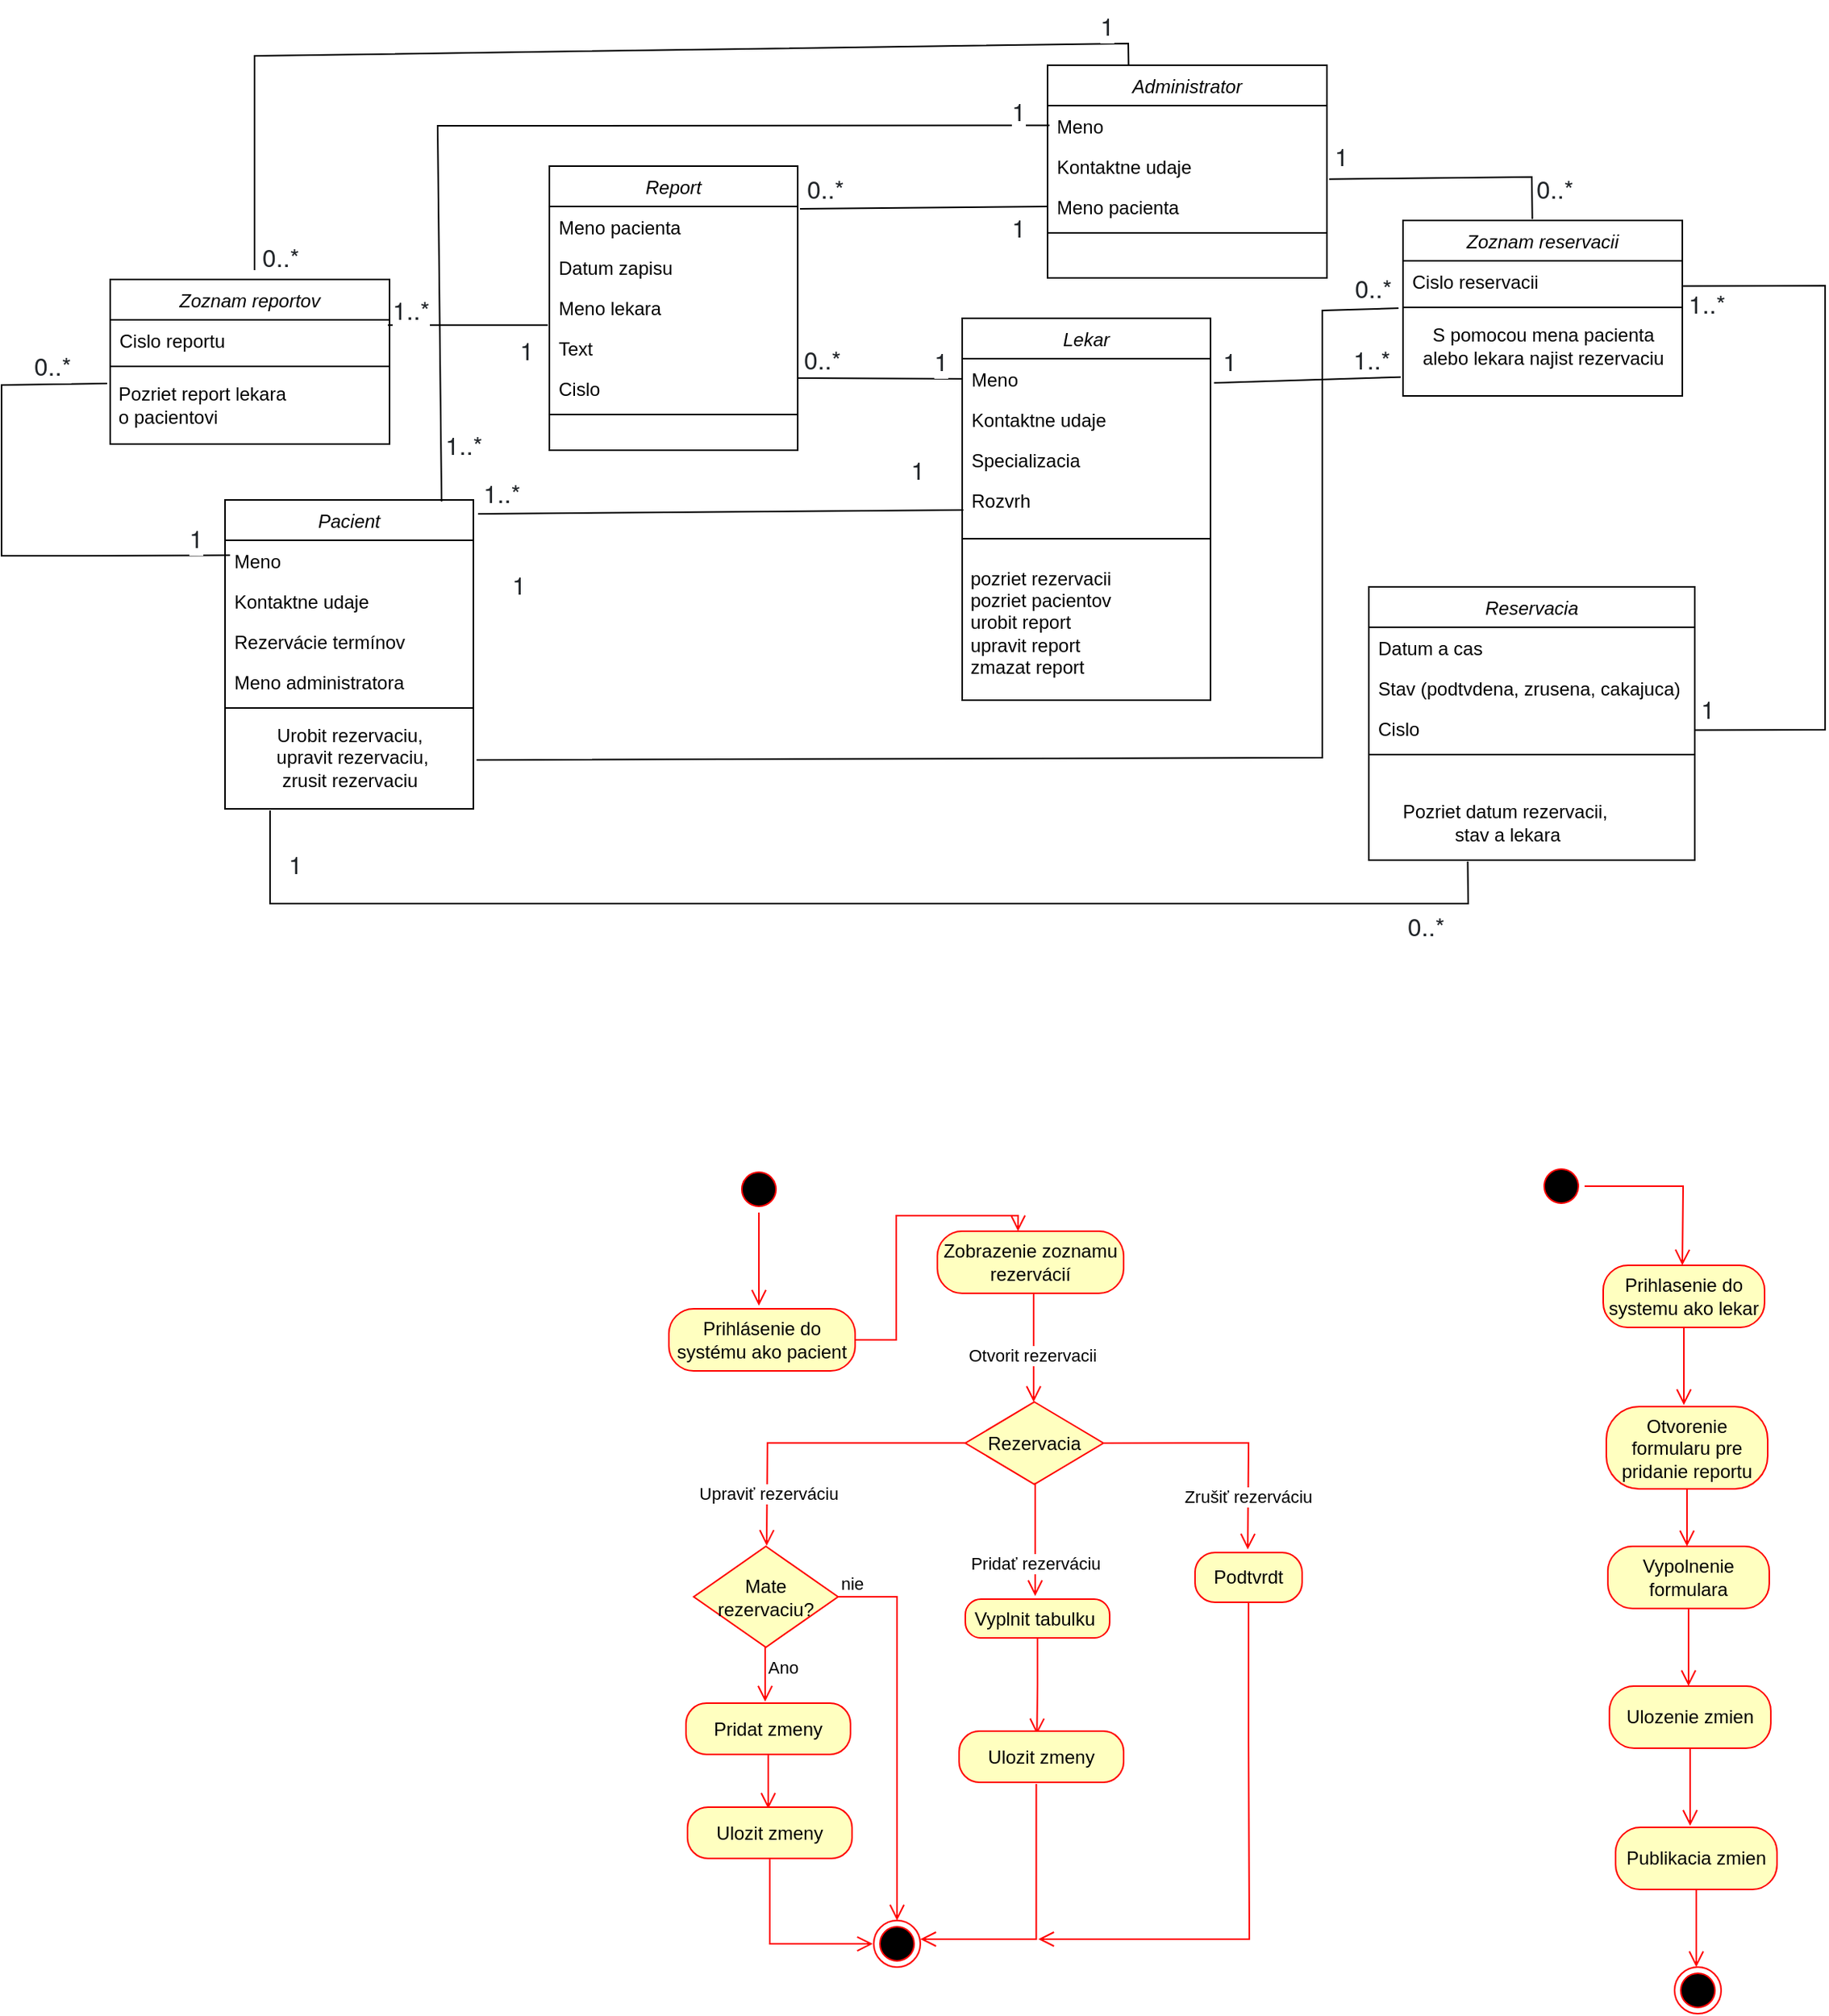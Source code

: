 <mxfile version="26.1.0">
  <diagram id="C5RBs43oDa-KdzZeNtuy" name="Page-1">
    <mxGraphModel dx="1749" dy="1477" grid="0" gridSize="10" guides="0" tooltips="1" connect="0" arrows="0" fold="1" page="0" pageScale="1" pageWidth="827" pageHeight="1169" math="0" shadow="0">
      <root>
        <mxCell id="WIyWlLk6GJQsqaUBKTNV-0" />
        <mxCell id="WIyWlLk6GJQsqaUBKTNV-1" parent="WIyWlLk6GJQsqaUBKTNV-0" />
        <mxCell id="SIPUVN5U4NCSUaF6MyJB-0" value="Pacient" style="swimlane;fontStyle=2;align=center;verticalAlign=top;childLayout=stackLayout;horizontal=1;startSize=26;horizontalStack=0;resizeParent=1;resizeLast=0;collapsible=1;marginBottom=0;rounded=0;shadow=0;strokeWidth=1;" parent="WIyWlLk6GJQsqaUBKTNV-1" vertex="1">
          <mxGeometry x="90" y="-200" width="160" height="199" as="geometry">
            <mxRectangle x="230" y="140" width="160" height="26" as="alternateBounds" />
          </mxGeometry>
        </mxCell>
        <mxCell id="SIPUVN5U4NCSUaF6MyJB-1" value="Meno" style="text;align=left;verticalAlign=top;spacingLeft=4;spacingRight=4;overflow=hidden;rotatable=0;points=[[0,0.5],[1,0.5]];portConstraint=eastwest;" parent="SIPUVN5U4NCSUaF6MyJB-0" vertex="1">
          <mxGeometry y="26" width="160" height="26" as="geometry" />
        </mxCell>
        <mxCell id="SIPUVN5U4NCSUaF6MyJB-2" value="Kontaktne udaje" style="text;align=left;verticalAlign=top;spacingLeft=4;spacingRight=4;overflow=hidden;rotatable=0;points=[[0,0.5],[1,0.5]];portConstraint=eastwest;rounded=0;shadow=0;html=0;" parent="SIPUVN5U4NCSUaF6MyJB-0" vertex="1">
          <mxGeometry y="52" width="160" height="26" as="geometry" />
        </mxCell>
        <mxCell id="SIPUVN5U4NCSUaF6MyJB-3" value="Rezervácie termínov" style="text;align=left;verticalAlign=top;spacingLeft=4;spacingRight=4;overflow=hidden;rotatable=0;points=[[0,0.5],[1,0.5]];portConstraint=eastwest;rounded=0;shadow=0;html=0;" parent="SIPUVN5U4NCSUaF6MyJB-0" vertex="1">
          <mxGeometry y="78" width="160" height="26" as="geometry" />
        </mxCell>
        <mxCell id="ebdDwNSdELi41IyHyQPE-24" value="Meno administratora" style="text;align=left;verticalAlign=top;spacingLeft=4;spacingRight=4;overflow=hidden;rotatable=0;points=[[0,0.5],[1,0.5]];portConstraint=eastwest;rounded=0;shadow=0;html=0;" vertex="1" parent="SIPUVN5U4NCSUaF6MyJB-0">
          <mxGeometry y="104" width="160" height="26" as="geometry" />
        </mxCell>
        <mxCell id="ebdDwNSdELi41IyHyQPE-96" value="" style="line;strokeWidth=1;fillColor=none;align=left;verticalAlign=middle;spacingTop=-1;spacingLeft=3;spacingRight=3;rotatable=0;labelPosition=right;points=[];portConstraint=eastwest;strokeColor=inherit;" vertex="1" parent="SIPUVN5U4NCSUaF6MyJB-0">
          <mxGeometry y="130" width="160" height="8" as="geometry" />
        </mxCell>
        <mxCell id="ebdDwNSdELi41IyHyQPE-103" value="Urobit rezervaciu,&lt;br&gt;&amp;nbsp;upravit rezervaciu, &lt;br&gt;zrusit rezervaciu" style="text;html=1;align=center;verticalAlign=middle;resizable=0;points=[];autosize=1;strokeColor=none;fillColor=none;" vertex="1" parent="SIPUVN5U4NCSUaF6MyJB-0">
          <mxGeometry y="138" width="160" height="55" as="geometry" />
        </mxCell>
        <mxCell id="SIPUVN5U4NCSUaF6MyJB-7" value="Lekar" style="swimlane;fontStyle=2;align=center;verticalAlign=top;childLayout=stackLayout;horizontal=1;startSize=26;horizontalStack=0;resizeParent=1;resizeLast=0;collapsible=1;marginBottom=0;rounded=0;shadow=0;strokeWidth=1;" parent="WIyWlLk6GJQsqaUBKTNV-1" vertex="1">
          <mxGeometry x="565" y="-317" width="160" height="246" as="geometry">
            <mxRectangle x="580" y="-100" width="160" height="26" as="alternateBounds" />
          </mxGeometry>
        </mxCell>
        <mxCell id="SIPUVN5U4NCSUaF6MyJB-8" value="Meno" style="text;align=left;verticalAlign=top;spacingLeft=4;spacingRight=4;overflow=hidden;rotatable=0;points=[[0,0.5],[1,0.5]];portConstraint=eastwest;" parent="SIPUVN5U4NCSUaF6MyJB-7" vertex="1">
          <mxGeometry y="26" width="160" height="26" as="geometry" />
        </mxCell>
        <mxCell id="SIPUVN5U4NCSUaF6MyJB-9" value="Kontaktne udaje" style="text;align=left;verticalAlign=top;spacingLeft=4;spacingRight=4;overflow=hidden;rotatable=0;points=[[0,0.5],[1,0.5]];portConstraint=eastwest;rounded=0;shadow=0;html=0;" parent="SIPUVN5U4NCSUaF6MyJB-7" vertex="1">
          <mxGeometry y="52" width="160" height="26" as="geometry" />
        </mxCell>
        <mxCell id="SIPUVN5U4NCSUaF6MyJB-10" value="Specializacia" style="text;align=left;verticalAlign=top;spacingLeft=4;spacingRight=4;overflow=hidden;rotatable=0;points=[[0,0.5],[1,0.5]];portConstraint=eastwest;rounded=0;shadow=0;html=0;" parent="SIPUVN5U4NCSUaF6MyJB-7" vertex="1">
          <mxGeometry y="78" width="160" height="26" as="geometry" />
        </mxCell>
        <mxCell id="SIPUVN5U4NCSUaF6MyJB-11" value="Rozvrh&#xa;" style="text;align=left;verticalAlign=top;spacingLeft=4;spacingRight=4;overflow=hidden;rotatable=0;points=[[0,0.5],[1,0.5]];portConstraint=eastwest;rounded=0;shadow=0;html=0;" parent="SIPUVN5U4NCSUaF6MyJB-7" vertex="1">
          <mxGeometry y="104" width="160" height="26" as="geometry" />
        </mxCell>
        <mxCell id="ebdDwNSdELi41IyHyQPE-99" value="" style="line;strokeWidth=1;fillColor=none;align=left;verticalAlign=middle;spacingTop=-1;spacingLeft=3;spacingRight=3;rotatable=0;labelPosition=right;points=[];portConstraint=eastwest;strokeColor=inherit;" vertex="1" parent="SIPUVN5U4NCSUaF6MyJB-7">
          <mxGeometry y="130" width="160" height="24" as="geometry" />
        </mxCell>
        <mxCell id="ebdDwNSdELi41IyHyQPE-104" value="&amp;nbsp;pozriet rezervacii&amp;nbsp;&lt;div&gt;&amp;nbsp;pozriet pacientov&lt;br&gt;&amp;nbsp;urobit report&lt;br&gt;&amp;nbsp;upravit report&lt;br&gt;&amp;nbsp;zmazat report&lt;/div&gt;" style="text;html=1;align=left;verticalAlign=middle;resizable=0;points=[];autosize=1;strokeColor=none;fillColor=none;" vertex="1" parent="SIPUVN5U4NCSUaF6MyJB-7">
          <mxGeometry y="154" width="160" height="84" as="geometry" />
        </mxCell>
        <mxCell id="SIPUVN5U4NCSUaF6MyJB-14" value="Administrator" style="swimlane;fontStyle=2;align=center;verticalAlign=top;childLayout=stackLayout;horizontal=1;startSize=26;horizontalStack=0;resizeParent=1;resizeLast=0;collapsible=1;marginBottom=0;rounded=0;shadow=0;strokeWidth=1;" parent="WIyWlLk6GJQsqaUBKTNV-1" vertex="1">
          <mxGeometry x="620" y="-480" width="180" height="137" as="geometry">
            <mxRectangle x="230" y="140" width="160" height="26" as="alternateBounds" />
          </mxGeometry>
        </mxCell>
        <mxCell id="SIPUVN5U4NCSUaF6MyJB-15" value="Meno" style="text;align=left;verticalAlign=top;spacingLeft=4;spacingRight=4;overflow=hidden;rotatable=0;points=[[0,0.5],[1,0.5]];portConstraint=eastwest;" parent="SIPUVN5U4NCSUaF6MyJB-14" vertex="1">
          <mxGeometry y="26" width="180" height="26" as="geometry" />
        </mxCell>
        <mxCell id="SIPUVN5U4NCSUaF6MyJB-16" value="Kontaktne udaje" style="text;align=left;verticalAlign=top;spacingLeft=4;spacingRight=4;overflow=hidden;rotatable=0;points=[[0,0.5],[1,0.5]];portConstraint=eastwest;rounded=0;shadow=0;html=0;" parent="SIPUVN5U4NCSUaF6MyJB-14" vertex="1">
          <mxGeometry y="52" width="180" height="26" as="geometry" />
        </mxCell>
        <mxCell id="SIPUVN5U4NCSUaF6MyJB-17" value="Meno pacienta" style="text;align=left;verticalAlign=top;spacingLeft=4;spacingRight=4;overflow=hidden;rotatable=0;points=[[0,0.5],[1,0.5]];portConstraint=eastwest;rounded=0;shadow=0;html=0;" parent="SIPUVN5U4NCSUaF6MyJB-14" vertex="1">
          <mxGeometry y="78" width="180" height="26" as="geometry" />
        </mxCell>
        <mxCell id="ebdDwNSdELi41IyHyQPE-100" value="" style="line;strokeWidth=1;fillColor=none;align=left;verticalAlign=middle;spacingTop=-1;spacingLeft=3;spacingRight=3;rotatable=0;labelPosition=right;points=[];portConstraint=eastwest;strokeColor=inherit;" vertex="1" parent="SIPUVN5U4NCSUaF6MyJB-14">
          <mxGeometry y="104" width="180" height="8" as="geometry" />
        </mxCell>
        <mxCell id="SIPUVN5U4NCSUaF6MyJB-19" value="Reservacia" style="swimlane;fontStyle=2;align=center;verticalAlign=top;childLayout=stackLayout;horizontal=1;startSize=26;horizontalStack=0;resizeParent=1;resizeLast=0;collapsible=1;marginBottom=0;rounded=0;shadow=0;strokeWidth=1;" parent="WIyWlLk6GJQsqaUBKTNV-1" vertex="1">
          <mxGeometry x="827" y="-144" width="210" height="176" as="geometry">
            <mxRectangle x="230" y="140" width="160" height="26" as="alternateBounds" />
          </mxGeometry>
        </mxCell>
        <mxCell id="SIPUVN5U4NCSUaF6MyJB-22" value="Datum a cas" style="text;align=left;verticalAlign=top;spacingLeft=4;spacingRight=4;overflow=hidden;rotatable=0;points=[[0,0.5],[1,0.5]];portConstraint=eastwest;rounded=0;shadow=0;html=0;" parent="SIPUVN5U4NCSUaF6MyJB-19" vertex="1">
          <mxGeometry y="26" width="210" height="26" as="geometry" />
        </mxCell>
        <mxCell id="SIPUVN5U4NCSUaF6MyJB-23" value="Stav (podtvdena, zrusena, cakajuca)" style="text;align=left;verticalAlign=top;spacingLeft=4;spacingRight=4;overflow=hidden;rotatable=0;points=[[0,0.5],[1,0.5]];portConstraint=eastwest;rounded=0;shadow=0;html=0;" parent="SIPUVN5U4NCSUaF6MyJB-19" vertex="1">
          <mxGeometry y="52" width="210" height="26" as="geometry" />
        </mxCell>
        <mxCell id="ebdDwNSdELi41IyHyQPE-10" value="Cislo" style="text;align=left;verticalAlign=top;spacingLeft=4;spacingRight=4;overflow=hidden;rotatable=0;points=[[0,0.5],[1,0.5]];portConstraint=eastwest;rounded=0;shadow=0;html=0;" vertex="1" parent="SIPUVN5U4NCSUaF6MyJB-19">
          <mxGeometry y="78" width="210" height="26" as="geometry" />
        </mxCell>
        <mxCell id="ebdDwNSdELi41IyHyQPE-102" value="" style="line;strokeWidth=1;fillColor=none;align=left;verticalAlign=middle;spacingTop=-1;spacingLeft=3;spacingRight=3;rotatable=0;labelPosition=right;points=[];portConstraint=eastwest;strokeColor=inherit;" vertex="1" parent="SIPUVN5U4NCSUaF6MyJB-19">
          <mxGeometry y="104" width="210" height="8" as="geometry" />
        </mxCell>
        <mxCell id="SIPUVN5U4NCSUaF6MyJB-28" value="Report" style="swimlane;fontStyle=2;align=center;verticalAlign=top;childLayout=stackLayout;horizontal=1;startSize=26;horizontalStack=0;resizeParent=1;resizeLast=0;collapsible=1;marginBottom=0;rounded=0;shadow=0;strokeWidth=1;" parent="WIyWlLk6GJQsqaUBKTNV-1" vertex="1">
          <mxGeometry x="299" y="-415" width="160" height="183" as="geometry">
            <mxRectangle x="230" y="140" width="160" height="26" as="alternateBounds" />
          </mxGeometry>
        </mxCell>
        <mxCell id="SIPUVN5U4NCSUaF6MyJB-29" value="Meno pacienta" style="text;align=left;verticalAlign=top;spacingLeft=4;spacingRight=4;overflow=hidden;rotatable=0;points=[[0,0.5],[1,0.5]];portConstraint=eastwest;" parent="SIPUVN5U4NCSUaF6MyJB-28" vertex="1">
          <mxGeometry y="26" width="160" height="26" as="geometry" />
        </mxCell>
        <mxCell id="SIPUVN5U4NCSUaF6MyJB-30" value="Datum zapisu" style="text;align=left;verticalAlign=top;spacingLeft=4;spacingRight=4;overflow=hidden;rotatable=0;points=[[0,0.5],[1,0.5]];portConstraint=eastwest;rounded=0;shadow=0;html=0;" parent="SIPUVN5U4NCSUaF6MyJB-28" vertex="1">
          <mxGeometry y="52" width="160" height="26" as="geometry" />
        </mxCell>
        <mxCell id="SIPUVN5U4NCSUaF6MyJB-31" value="Meno lekara" style="text;align=left;verticalAlign=top;spacingLeft=4;spacingRight=4;overflow=hidden;rotatable=0;points=[[0,0.5],[1,0.5]];portConstraint=eastwest;rounded=0;shadow=0;html=0;" parent="SIPUVN5U4NCSUaF6MyJB-28" vertex="1">
          <mxGeometry y="78" width="160" height="26" as="geometry" />
        </mxCell>
        <mxCell id="SIPUVN5U4NCSUaF6MyJB-32" value="Text" style="text;align=left;verticalAlign=top;spacingLeft=4;spacingRight=4;overflow=hidden;rotatable=0;points=[[0,0.5],[1,0.5]];portConstraint=eastwest;rounded=0;shadow=0;html=0;" parent="SIPUVN5U4NCSUaF6MyJB-28" vertex="1">
          <mxGeometry y="104" width="160" height="26" as="geometry" />
        </mxCell>
        <mxCell id="ebdDwNSdELi41IyHyQPE-15" value="Cislo" style="text;align=left;verticalAlign=top;spacingLeft=4;spacingRight=4;overflow=hidden;rotatable=0;points=[[0,0.5],[1,0.5]];portConstraint=eastwest;rounded=0;shadow=0;html=0;" vertex="1" parent="SIPUVN5U4NCSUaF6MyJB-28">
          <mxGeometry y="130" width="160" height="26" as="geometry" />
        </mxCell>
        <mxCell id="ebdDwNSdELi41IyHyQPE-98" value="" style="line;strokeWidth=1;fillColor=none;align=left;verticalAlign=middle;spacingTop=-1;spacingLeft=3;spacingRight=3;rotatable=0;labelPosition=right;points=[];portConstraint=eastwest;strokeColor=inherit;" vertex="1" parent="SIPUVN5U4NCSUaF6MyJB-28">
          <mxGeometry y="156" width="160" height="8" as="geometry" />
        </mxCell>
        <mxCell id="SIPUVN5U4NCSUaF6MyJB-38" value="" style="endArrow=none;html=1;rounded=0;exitX=0;exitY=0.5;exitDx=0;exitDy=0;entryX=1.002;entryY=0.249;entryDx=0;entryDy=0;entryPerimeter=0;" parent="WIyWlLk6GJQsqaUBKTNV-1" source="SIPUVN5U4NCSUaF6MyJB-8" target="ebdDwNSdELi41IyHyQPE-15" edge="1">
          <mxGeometry width="50" height="50" relative="1" as="geometry">
            <mxPoint x="690" y="-80" as="sourcePoint" />
            <mxPoint x="740" y="-130" as="targetPoint" />
          </mxGeometry>
        </mxCell>
        <mxCell id="SIPUVN5U4NCSUaF6MyJB-40" value="" style="endArrow=none;html=1;rounded=0;entryX=1.008;entryY=0.823;entryDx=0;entryDy=0;exitX=0.463;exitY=-0.008;exitDx=0;exitDy=0;exitPerimeter=0;entryPerimeter=0;" parent="WIyWlLk6GJQsqaUBKTNV-1" source="ebdDwNSdELi41IyHyQPE-6" target="SIPUVN5U4NCSUaF6MyJB-16" edge="1">
          <mxGeometry width="50" height="50" relative="1" as="geometry">
            <mxPoint x="927" y="-381" as="sourcePoint" />
            <mxPoint x="740" y="-130" as="targetPoint" />
            <Array as="points">
              <mxPoint x="932" y="-408" />
              <mxPoint x="837" y="-407" />
            </Array>
          </mxGeometry>
        </mxCell>
        <mxCell id="SIPUVN5U4NCSUaF6MyJB-45" value="" style="endArrow=none;html=1;rounded=0;exitX=0.894;exitY=1.064;exitDx=0;exitDy=0;entryX=1.019;entryY=0.045;entryDx=0;entryDy=0;exitPerimeter=0;entryPerimeter=0;" parent="WIyWlLk6GJQsqaUBKTNV-1" source="SIPUVN5U4NCSUaF6MyJB-57" target="SIPUVN5U4NCSUaF6MyJB-0" edge="1">
          <mxGeometry width="50" height="50" relative="1" as="geometry">
            <mxPoint x="570" y="-172" as="sourcePoint" />
            <mxPoint x="670" y="-40" as="targetPoint" />
          </mxGeometry>
        </mxCell>
        <mxCell id="SIPUVN5U4NCSUaF6MyJB-48" value="" style="endArrow=none;html=1;rounded=0;entryX=0.338;entryY=1.119;entryDx=0;entryDy=0;entryPerimeter=0;" parent="WIyWlLk6GJQsqaUBKTNV-1" target="ebdDwNSdELi41IyHyQPE-105" edge="1">
          <mxGeometry width="50" height="50" relative="1" as="geometry">
            <mxPoint x="119" as="sourcePoint" />
            <mxPoint x="892" y="60" as="targetPoint" />
            <Array as="points">
              <mxPoint x="119" y="60" />
              <mxPoint x="494" y="60" />
              <mxPoint x="732" y="60" />
              <mxPoint x="891" y="60" />
            </Array>
          </mxGeometry>
        </mxCell>
        <mxCell id="SIPUVN5U4NCSUaF6MyJB-50" value="" style="endArrow=none;html=1;rounded=0;entryX=0;entryY=0.5;entryDx=0;entryDy=0;exitX=1.009;exitY=0.056;exitDx=0;exitDy=0;exitPerimeter=0;" parent="WIyWlLk6GJQsqaUBKTNV-1" source="SIPUVN5U4NCSUaF6MyJB-29" target="SIPUVN5U4NCSUaF6MyJB-17" edge="1">
          <mxGeometry width="50" height="50" relative="1" as="geometry">
            <mxPoint x="730" y="-260" as="sourcePoint" />
            <mxPoint x="780" y="-310" as="targetPoint" />
          </mxGeometry>
        </mxCell>
        <mxCell id="SIPUVN5U4NCSUaF6MyJB-52" value="&lt;span style=&quot;color: rgb(33, 37, 41); font-family: &amp;quot;Fira Sans&amp;quot;, &amp;quot;Helvetica Neue&amp;quot;, Helvetica, Arial, sans-serif; font-size: 16px; font-style: normal; font-variant-ligatures: normal; font-variant-caps: normal; font-weight: 400; letter-spacing: normal; orphans: 2; text-align: -webkit-left; text-indent: 0px; text-transform: none; widows: 2; word-spacing: 0px; -webkit-text-stroke-width: 0px; white-space: normal; background-color: rgb(255, 255, 255); text-decoration-thickness: initial; text-decoration-style: initial; text-decoration-color: initial; display: inline !important; float: none;&quot;&gt;1&lt;/span&gt;" style="text;whiteSpace=wrap;html=1;" parent="WIyWlLk6GJQsqaUBKTNV-1" vertex="1">
          <mxGeometry x="545" y="-306" width="40" height="40" as="geometry" />
        </mxCell>
        <mxCell id="SIPUVN5U4NCSUaF6MyJB-54" value="&lt;span style=&quot;color: rgb(33, 37, 41); font-family: &amp;quot;Fira Sans&amp;quot;, &amp;quot;Helvetica Neue&amp;quot;, Helvetica, Arial, sans-serif; font-size: 16px; font-style: normal; font-variant-ligatures: normal; font-variant-caps: normal; font-weight: 400; letter-spacing: normal; orphans: 2; text-align: -webkit-left; text-indent: 0px; text-transform: none; widows: 2; word-spacing: 0px; -webkit-text-stroke-width: 0px; white-space: normal; background-color: rgb(255, 255, 255); text-decoration-thickness: initial; text-decoration-style: initial; text-decoration-color: initial; float: none; display: inline !important;&quot;&gt;0..*&lt;/span&gt;" style="text;whiteSpace=wrap;html=1;" parent="WIyWlLk6GJQsqaUBKTNV-1" vertex="1">
          <mxGeometry x="461" y="-307" width="40" height="40" as="geometry" />
        </mxCell>
        <mxCell id="SIPUVN5U4NCSUaF6MyJB-55" value="&lt;span style=&quot;color: rgb(33, 37, 41); font-family: &amp;quot;Fira Sans&amp;quot;, &amp;quot;Helvetica Neue&amp;quot;, Helvetica, Arial, sans-serif; font-size: 16px; font-style: normal; font-variant-ligatures: normal; font-variant-caps: normal; font-weight: 400; letter-spacing: normal; orphans: 2; text-align: -webkit-left; text-indent: 0px; text-transform: none; widows: 2; word-spacing: 0px; -webkit-text-stroke-width: 0px; white-space: normal; background-color: rgb(255, 255, 255); text-decoration-thickness: initial; text-decoration-style: initial; text-decoration-color: initial; float: none; display: inline !important;&quot;&gt;1&lt;/span&gt;" style="text;whiteSpace=wrap;html=1;" parent="WIyWlLk6GJQsqaUBKTNV-1" vertex="1">
          <mxGeometry x="803" y="-438" width="14" height="28" as="geometry" />
        </mxCell>
        <mxCell id="SIPUVN5U4NCSUaF6MyJB-57" value="&lt;span style=&quot;color: rgb(33, 37, 41); font-family: &amp;quot;Fira Sans&amp;quot;, &amp;quot;Helvetica Neue&amp;quot;, Helvetica, Arial, sans-serif; font-size: 16px; font-style: normal; font-variant-ligatures: normal; font-variant-caps: normal; font-weight: 400; letter-spacing: normal; orphans: 2; text-align: -webkit-left; text-indent: 0px; text-transform: none; widows: 2; word-spacing: 0px; -webkit-text-stroke-width: 0px; white-space: normal; background-color: rgb(255, 255, 255); text-decoration-thickness: initial; text-decoration-style: initial; text-decoration-color: initial; display: inline !important; float: none;&quot;&gt;1&lt;/span&gt;" style="text;whiteSpace=wrap;html=1;" parent="WIyWlLk6GJQsqaUBKTNV-1" vertex="1">
          <mxGeometry x="530" y="-236" width="40" height="40" as="geometry" />
        </mxCell>
        <mxCell id="SIPUVN5U4NCSUaF6MyJB-58" value="&lt;span style=&quot;color: rgb(33, 37, 41); font-family: &amp;quot;Fira Sans&amp;quot;, &amp;quot;Helvetica Neue&amp;quot;, Helvetica, Arial, sans-serif; font-size: 16px; text-align: -webkit-left; text-wrap: wrap;&quot;&gt;1..*&lt;/span&gt;" style="text;html=1;align=center;verticalAlign=middle;resizable=0;points=[];autosize=1;strokeColor=none;fillColor=none;" parent="WIyWlLk6GJQsqaUBKTNV-1" vertex="1">
          <mxGeometry x="247" y="-221" width="42" height="31" as="geometry" />
        </mxCell>
        <mxCell id="SIPUVN5U4NCSUaF6MyJB-59" value="&lt;span style=&quot;color: rgb(33, 37, 41); font-family: &amp;quot;Fira Sans&amp;quot;, &amp;quot;Helvetica Neue&amp;quot;, Helvetica, Arial, sans-serif; font-size: 16px; font-style: normal; font-variant-ligatures: normal; font-variant-caps: normal; font-weight: 400; letter-spacing: normal; orphans: 2; text-align: -webkit-left; text-indent: 0px; text-transform: none; widows: 2; word-spacing: 0px; -webkit-text-stroke-width: 0px; white-space: normal; background-color: rgb(255, 255, 255); text-decoration-thickness: initial; text-decoration-style: initial; text-decoration-color: initial; float: none; display: inline !important;&quot;&gt;1&lt;/span&gt;" style="text;whiteSpace=wrap;html=1;" parent="WIyWlLk6GJQsqaUBKTNV-1" vertex="1">
          <mxGeometry x="595" y="-392" width="60" height="40" as="geometry" />
        </mxCell>
        <mxCell id="SIPUVN5U4NCSUaF6MyJB-61" value="&lt;span style=&quot;color: rgb(33, 37, 41); font-family: &amp;quot;Fira Sans&amp;quot;, &amp;quot;Helvetica Neue&amp;quot;, Helvetica, Arial, sans-serif; font-size: 16px; font-style: normal; font-variant-ligatures: normal; font-variant-caps: normal; font-weight: 400; letter-spacing: normal; orphans: 2; text-align: -webkit-left; text-indent: 0px; text-transform: none; widows: 2; word-spacing: 0px; -webkit-text-stroke-width: 0px; white-space: normal; background-color: rgb(255, 255, 255); text-decoration-thickness: initial; text-decoration-style: initial; text-decoration-color: initial; float: none; display: inline !important;&quot;&gt;0..*&lt;/span&gt;" style="text;whiteSpace=wrap;html=1;" parent="WIyWlLk6GJQsqaUBKTNV-1" vertex="1">
          <mxGeometry x="463" y="-417" width="40" height="40" as="geometry" />
        </mxCell>
        <mxCell id="SIPUVN5U4NCSUaF6MyJB-63" value="&lt;span style=&quot;color: rgb(33, 37, 41); font-family: &amp;quot;Fira Sans&amp;quot;, &amp;quot;Helvetica Neue&amp;quot;, Helvetica, Arial, sans-serif; font-size: 16px; font-style: normal; font-variant-ligatures: normal; font-variant-caps: normal; font-weight: 400; letter-spacing: normal; orphans: 2; text-align: -webkit-left; text-indent: 0px; text-transform: none; widows: 2; word-spacing: 0px; -webkit-text-stroke-width: 0px; white-space: normal; background-color: rgb(255, 255, 255); text-decoration-thickness: initial; text-decoration-style: initial; text-decoration-color: initial; display: inline !important; float: none;&quot;&gt;1&lt;/span&gt;" style="text;whiteSpace=wrap;html=1;" parent="WIyWlLk6GJQsqaUBKTNV-1" vertex="1">
          <mxGeometry x="1039" y="-82" width="40" height="40" as="geometry" />
        </mxCell>
        <mxCell id="SIPUVN5U4NCSUaF6MyJB-64" value="&lt;span style=&quot;color: rgb(33, 37, 41); font-family: &amp;quot;Fira Sans&amp;quot;, &amp;quot;Helvetica Neue&amp;quot;, Helvetica, Arial, sans-serif; font-size: 16px; font-style: normal; font-variant-ligatures: normal; font-variant-caps: normal; font-weight: 400; letter-spacing: normal; orphans: 2; text-align: -webkit-left; text-indent: 0px; text-transform: none; widows: 2; word-spacing: 0px; -webkit-text-stroke-width: 0px; white-space: normal; background-color: rgb(255, 255, 255); text-decoration-thickness: initial; text-decoration-style: initial; text-decoration-color: initial; float: none; display: inline !important;&quot;&gt;1..*&lt;/span&gt;" style="text;whiteSpace=wrap;html=1;" parent="WIyWlLk6GJQsqaUBKTNV-1" vertex="1">
          <mxGeometry x="1031" y="-343" width="40" height="40" as="geometry" />
        </mxCell>
        <mxCell id="SIPUVN5U4NCSUaF6MyJB-65" value="&lt;span style=&quot;color: rgb(33, 37, 41); font-family: &amp;quot;Fira Sans&amp;quot;, &amp;quot;Helvetica Neue&amp;quot;, Helvetica, Arial, sans-serif; font-size: 16px; font-style: normal; font-variant-ligatures: normal; font-variant-caps: normal; font-weight: 400; letter-spacing: normal; orphans: 2; text-align: -webkit-left; text-indent: 0px; text-transform: none; widows: 2; word-spacing: 0px; -webkit-text-stroke-width: 0px; white-space: normal; background-color: rgb(255, 255, 255); text-decoration-thickness: initial; text-decoration-style: initial; text-decoration-color: initial; float: none; display: inline !important;&quot;&gt;1&lt;/span&gt;" style="text;whiteSpace=wrap;html=1;" parent="WIyWlLk6GJQsqaUBKTNV-1" vertex="1">
          <mxGeometry x="129" y="18" width="40" height="40" as="geometry" />
        </mxCell>
        <mxCell id="SIPUVN5U4NCSUaF6MyJB-69" value="&lt;span style=&quot;color: rgb(33, 37, 41); font-family: &amp;quot;Fira Sans&amp;quot;, &amp;quot;Helvetica Neue&amp;quot;, Helvetica, Arial, sans-serif; font-size: 16px; font-style: normal; font-variant-ligatures: normal; font-variant-caps: normal; font-weight: 400; letter-spacing: normal; orphans: 2; text-align: -webkit-left; text-indent: 0px; text-transform: none; widows: 2; word-spacing: 0px; -webkit-text-stroke-width: 0px; white-space: normal; background-color: rgb(255, 255, 255); text-decoration-thickness: initial; text-decoration-style: initial; text-decoration-color: initial; float: none; display: inline !important;&quot;&gt;0..*&lt;/span&gt;" style="text;whiteSpace=wrap;html=1;" parent="WIyWlLk6GJQsqaUBKTNV-1" vertex="1">
          <mxGeometry x="850" y="58" width="40" height="40" as="geometry" />
        </mxCell>
        <mxCell id="ebdDwNSdELi41IyHyQPE-0" value="" style="ellipse;html=1;shape=startState;fillColor=#000000;strokeColor=#ff0000;" vertex="1" parent="WIyWlLk6GJQsqaUBKTNV-1">
          <mxGeometry x="419" y="229" width="30" height="30" as="geometry" />
        </mxCell>
        <mxCell id="ebdDwNSdELi41IyHyQPE-1" value="" style="edgeStyle=orthogonalEdgeStyle;html=1;verticalAlign=bottom;endArrow=open;endSize=8;strokeColor=#ff0000;rounded=0;" edge="1" source="ebdDwNSdELi41IyHyQPE-0" parent="WIyWlLk6GJQsqaUBKTNV-1">
          <mxGeometry relative="1" as="geometry">
            <mxPoint x="434" y="319" as="targetPoint" />
          </mxGeometry>
        </mxCell>
        <mxCell id="ebdDwNSdELi41IyHyQPE-2" value="Prihlásenie do systému ako pacient" style="rounded=1;whiteSpace=wrap;html=1;arcSize=40;fontColor=#000000;fillColor=#ffffc0;strokeColor=#ff0000;" vertex="1" parent="WIyWlLk6GJQsqaUBKTNV-1">
          <mxGeometry x="376" y="321" width="120" height="40" as="geometry" />
        </mxCell>
        <mxCell id="ebdDwNSdELi41IyHyQPE-3" value="" style="edgeStyle=orthogonalEdgeStyle;html=1;verticalAlign=bottom;endArrow=open;endSize=8;strokeColor=#ff0000;rounded=0;entryX=0.433;entryY=0;entryDx=0;entryDy=0;entryPerimeter=0;" edge="1" source="ebdDwNSdELi41IyHyQPE-2" parent="WIyWlLk6GJQsqaUBKTNV-1" target="ebdDwNSdELi41IyHyQPE-62">
          <mxGeometry relative="1" as="geometry">
            <mxPoint x="343" y="225" as="targetPoint" />
          </mxGeometry>
        </mxCell>
        <mxCell id="ebdDwNSdELi41IyHyQPE-6" value="Zoznam reservacii" style="swimlane;fontStyle=2;align=center;verticalAlign=top;childLayout=stackLayout;horizontal=1;startSize=26;horizontalStack=0;resizeParent=1;resizeLast=0;collapsible=1;marginBottom=0;rounded=0;shadow=0;strokeWidth=1;" vertex="1" parent="WIyWlLk6GJQsqaUBKTNV-1">
          <mxGeometry x="849" y="-380" width="180" height="113" as="geometry">
            <mxRectangle x="230" y="140" width="160" height="26" as="alternateBounds" />
          </mxGeometry>
        </mxCell>
        <mxCell id="ebdDwNSdELi41IyHyQPE-8" value="Cislo reservacii" style="text;align=left;verticalAlign=top;spacingLeft=4;spacingRight=4;overflow=hidden;rotatable=0;points=[[0,0.5],[1,0.5]];portConstraint=eastwest;rounded=0;shadow=0;html=0;" vertex="1" parent="ebdDwNSdELi41IyHyQPE-6">
          <mxGeometry y="26" width="180" height="26" as="geometry" />
        </mxCell>
        <mxCell id="ebdDwNSdELi41IyHyQPE-101" value="" style="line;strokeWidth=1;fillColor=none;align=left;verticalAlign=middle;spacingTop=-1;spacingLeft=3;spacingRight=3;rotatable=0;labelPosition=right;points=[];portConstraint=eastwest;strokeColor=inherit;" vertex="1" parent="ebdDwNSdELi41IyHyQPE-6">
          <mxGeometry y="52" width="180" height="8" as="geometry" />
        </mxCell>
        <mxCell id="ebdDwNSdELi41IyHyQPE-106" value="S pomocou mena pacienta &lt;br&gt;alebo lekara najist rezervaciu" style="text;html=1;align=center;verticalAlign=middle;resizable=0;points=[];autosize=1;strokeColor=none;fillColor=none;" vertex="1" parent="ebdDwNSdELi41IyHyQPE-6">
          <mxGeometry y="60" width="180" height="41" as="geometry" />
        </mxCell>
        <mxCell id="ebdDwNSdELi41IyHyQPE-11" value="" style="endArrow=none;html=1;rounded=0;entryX=1.003;entryY=0.623;entryDx=0;entryDy=0;exitX=1.002;exitY=0.546;exitDx=0;exitDy=0;exitPerimeter=0;entryPerimeter=0;" edge="1" parent="WIyWlLk6GJQsqaUBKTNV-1" source="ebdDwNSdELi41IyHyQPE-10" target="ebdDwNSdELi41IyHyQPE-8">
          <mxGeometry width="50" height="50" relative="1" as="geometry">
            <mxPoint x="950" y="-418" as="sourcePoint" />
            <mxPoint x="810" y="-379" as="targetPoint" />
            <Array as="points">
              <mxPoint x="1121" y="-52" />
              <mxPoint x="1121" y="-338" />
            </Array>
          </mxGeometry>
        </mxCell>
        <mxCell id="ebdDwNSdELi41IyHyQPE-12" value="Zoznam reportov" style="swimlane;fontStyle=2;align=center;verticalAlign=top;childLayout=stackLayout;horizontal=1;startSize=26;horizontalStack=0;resizeParent=1;resizeLast=0;collapsible=1;marginBottom=0;rounded=0;shadow=0;strokeWidth=1;" vertex="1" parent="WIyWlLk6GJQsqaUBKTNV-1">
          <mxGeometry x="16" y="-342" width="180" height="106" as="geometry">
            <mxRectangle x="230" y="140" width="160" height="26" as="alternateBounds" />
          </mxGeometry>
        </mxCell>
        <mxCell id="ebdDwNSdELi41IyHyQPE-14" value="Cislo reportu" style="text;align=left;verticalAlign=top;spacingLeft=4;spacingRight=4;overflow=hidden;rotatable=0;points=[[0,0.5],[1,0.5]];portConstraint=eastwest;rounded=0;shadow=0;html=0;" vertex="1" parent="ebdDwNSdELi41IyHyQPE-12">
          <mxGeometry y="26" width="180" height="26" as="geometry" />
        </mxCell>
        <mxCell id="ebdDwNSdELi41IyHyQPE-95" value="" style="line;strokeWidth=1;fillColor=none;align=left;verticalAlign=middle;spacingTop=-1;spacingLeft=3;spacingRight=3;rotatable=0;labelPosition=right;points=[];portConstraint=eastwest;strokeColor=inherit;" vertex="1" parent="ebdDwNSdELi41IyHyQPE-12">
          <mxGeometry y="52" width="180" height="8" as="geometry" />
        </mxCell>
        <mxCell id="ebdDwNSdELi41IyHyQPE-116" value="&amp;nbsp;Pozriet report lekara&lt;div&gt;&amp;nbsp;o pacientovi&lt;/div&gt;" style="text;html=1;align=left;verticalAlign=middle;resizable=0;points=[];autosize=1;strokeColor=none;fillColor=none;" vertex="1" parent="ebdDwNSdELi41IyHyQPE-12">
          <mxGeometry y="60" width="180" height="41" as="geometry" />
        </mxCell>
        <mxCell id="ebdDwNSdELi41IyHyQPE-16" value="" style="endArrow=none;html=1;rounded=0;entryX=0.994;entryY=0.131;entryDx=0;entryDy=0;exitX=-0.006;exitY=-0.062;exitDx=0;exitDy=0;entryPerimeter=0;exitPerimeter=0;" edge="1" parent="WIyWlLk6GJQsqaUBKTNV-1" source="SIPUVN5U4NCSUaF6MyJB-32" target="ebdDwNSdELi41IyHyQPE-14">
          <mxGeometry width="50" height="50" relative="1" as="geometry">
            <mxPoint x="317" y="-319" as="sourcePoint" />
            <mxPoint x="260" y="-73" as="targetPoint" />
          </mxGeometry>
        </mxCell>
        <mxCell id="ebdDwNSdELi41IyHyQPE-17" value="" style="endArrow=none;html=1;rounded=0;entryX=0.29;entryY=0.001;entryDx=0;entryDy=0;entryPerimeter=0;" edge="1" parent="WIyWlLk6GJQsqaUBKTNV-1" target="SIPUVN5U4NCSUaF6MyJB-14">
          <mxGeometry width="50" height="50" relative="1" as="geometry">
            <mxPoint x="109" y="-348" as="sourcePoint" />
            <mxPoint x="677" y="-493" as="targetPoint" />
            <Array as="points">
              <mxPoint x="109" y="-486" />
              <mxPoint x="672" y="-494" />
            </Array>
          </mxGeometry>
        </mxCell>
        <mxCell id="ebdDwNSdELi41IyHyQPE-18" value="&lt;span style=&quot;color: rgb(33, 37, 41); font-family: &amp;quot;Fira Sans&amp;quot;, &amp;quot;Helvetica Neue&amp;quot;, Helvetica, Arial, sans-serif; font-size: 16px; font-style: normal; font-variant-ligatures: normal; font-variant-caps: normal; font-weight: 400; letter-spacing: normal; orphans: 2; text-align: -webkit-left; text-indent: 0px; text-transform: none; widows: 2; word-spacing: 0px; -webkit-text-stroke-width: 0px; white-space: normal; background-color: rgb(255, 255, 255); text-decoration-thickness: initial; text-decoration-style: initial; text-decoration-color: initial; float: none; display: inline !important;&quot;&gt;1&lt;/span&gt;" style="text;whiteSpace=wrap;html=1;" vertex="1" parent="WIyWlLk6GJQsqaUBKTNV-1">
          <mxGeometry x="652" y="-522" width="18" height="32" as="geometry" />
        </mxCell>
        <mxCell id="ebdDwNSdELi41IyHyQPE-19" value="&lt;span style=&quot;color: rgb(33, 37, 41); font-family: &amp;quot;Fira Sans&amp;quot;, &amp;quot;Helvetica Neue&amp;quot;, Helvetica, Arial, sans-serif; font-size: 16px; font-style: normal; font-variant-ligatures: normal; font-variant-caps: normal; font-weight: 400; letter-spacing: normal; orphans: 2; text-align: -webkit-left; text-indent: 0px; text-transform: none; widows: 2; word-spacing: 0px; -webkit-text-stroke-width: 0px; white-space: normal; background-color: rgb(255, 255, 255); text-decoration-thickness: initial; text-decoration-style: initial; text-decoration-color: initial; float: none; display: inline !important;&quot;&gt;1..*&lt;/span&gt;" style="text;whiteSpace=wrap;html=1;" vertex="1" parent="WIyWlLk6GJQsqaUBKTNV-1">
          <mxGeometry x="196" y="-339" width="40" height="40" as="geometry" />
        </mxCell>
        <mxCell id="ebdDwNSdELi41IyHyQPE-20" value="&lt;span style=&quot;color: rgb(33, 37, 41); font-family: &amp;quot;Fira Sans&amp;quot;, &amp;quot;Helvetica Neue&amp;quot;, Helvetica, Arial, sans-serif; font-size: 16px; font-style: normal; font-variant-ligatures: normal; font-variant-caps: normal; font-weight: 400; letter-spacing: normal; orphans: 2; text-align: -webkit-left; text-indent: 0px; text-transform: none; widows: 2; word-spacing: 0px; -webkit-text-stroke-width: 0px; white-space: normal; background-color: rgb(255, 255, 255); text-decoration-thickness: initial; text-decoration-style: initial; text-decoration-color: initial; display: inline !important; float: none;&quot;&gt;1&lt;/span&gt;" style="text;whiteSpace=wrap;html=1;" vertex="1" parent="WIyWlLk6GJQsqaUBKTNV-1">
          <mxGeometry x="278" y="-313" width="26" height="27" as="geometry" />
        </mxCell>
        <mxCell id="ebdDwNSdELi41IyHyQPE-23" value="&lt;span style=&quot;color: rgb(33, 37, 41); font-family: &amp;quot;Fira Sans&amp;quot;, &amp;quot;Helvetica Neue&amp;quot;, Helvetica, Arial, sans-serif; font-size: 16px; font-style: normal; font-variant-ligatures: normal; font-variant-caps: normal; font-weight: 400; letter-spacing: normal; orphans: 2; text-align: -webkit-left; text-indent: 0px; text-transform: none; widows: 2; word-spacing: 0px; -webkit-text-stroke-width: 0px; white-space: normal; background-color: rgb(255, 255, 255); text-decoration-thickness: initial; text-decoration-style: initial; text-decoration-color: initial; float: none; display: inline !important;&quot;&gt;0..*&lt;/span&gt;" style="text;whiteSpace=wrap;html=1;" vertex="1" parent="WIyWlLk6GJQsqaUBKTNV-1">
          <mxGeometry x="112" y="-373" width="30" height="34" as="geometry" />
        </mxCell>
        <mxCell id="ebdDwNSdELi41IyHyQPE-25" value="" style="endArrow=none;html=1;rounded=0;exitX=0.007;exitY=0.492;exitDx=0;exitDy=0;entryX=0.872;entryY=0.005;entryDx=0;entryDy=0;entryPerimeter=0;exitPerimeter=0;" edge="1" parent="WIyWlLk6GJQsqaUBKTNV-1" source="SIPUVN5U4NCSUaF6MyJB-15" target="SIPUVN5U4NCSUaF6MyJB-0">
          <mxGeometry width="50" height="50" relative="1" as="geometry">
            <mxPoint x="580" y="-266" as="sourcePoint" />
            <mxPoint x="477" y="-293" as="targetPoint" />
            <Array as="points">
              <mxPoint x="227" y="-441" />
            </Array>
          </mxGeometry>
        </mxCell>
        <mxCell id="ebdDwNSdELi41IyHyQPE-27" value="&lt;span style=&quot;color: rgb(33, 37, 41); font-family: &amp;quot;Fira Sans&amp;quot;, &amp;quot;Helvetica Neue&amp;quot;, Helvetica, Arial, sans-serif; font-size: 16px; font-style: normal; font-variant-ligatures: normal; font-variant-caps: normal; font-weight: 400; letter-spacing: normal; orphans: 2; text-align: -webkit-left; text-indent: 0px; text-transform: none; widows: 2; word-spacing: 0px; -webkit-text-stroke-width: 0px; white-space: normal; background-color: rgb(255, 255, 255); text-decoration-thickness: initial; text-decoration-style: initial; text-decoration-color: initial; display: inline !important; float: none;&quot;&gt;1&lt;/span&gt;" style="text;whiteSpace=wrap;html=1;" vertex="1" parent="WIyWlLk6GJQsqaUBKTNV-1">
          <mxGeometry x="595" y="-467" width="40" height="40" as="geometry" />
        </mxCell>
        <mxCell id="ebdDwNSdELi41IyHyQPE-28" value="&lt;span style=&quot;color: rgb(33, 37, 41); font-family: &amp;quot;Fira Sans&amp;quot;, &amp;quot;Helvetica Neue&amp;quot;, Helvetica, Arial, sans-serif; font-size: 16px; font-style: normal; font-variant-ligatures: normal; font-variant-caps: normal; font-weight: 400; letter-spacing: normal; orphans: 2; text-align: -webkit-left; text-indent: 0px; text-transform: none; widows: 2; word-spacing: 0px; -webkit-text-stroke-width: 0px; white-space: normal; background-color: rgb(255, 255, 255); text-decoration-thickness: initial; text-decoration-style: initial; text-decoration-color: initial; float: none; display: inline !important;&quot;&gt;1..*&lt;/span&gt;" style="text;whiteSpace=wrap;html=1;" vertex="1" parent="WIyWlLk6GJQsqaUBKTNV-1">
          <mxGeometry x="230" y="-252" width="40" height="40" as="geometry" />
        </mxCell>
        <mxCell id="ebdDwNSdELi41IyHyQPE-38" value="" style="edgeStyle=orthogonalEdgeStyle;html=1;verticalAlign=bottom;endArrow=open;endSize=8;strokeColor=#ff0000;rounded=0;" edge="1" parent="WIyWlLk6GJQsqaUBKTNV-1">
          <mxGeometry relative="1" as="geometry">
            <mxPoint x="611" y="381" as="targetPoint" />
            <mxPoint x="610" y="278" as="sourcePoint" />
            <Array as="points">
              <mxPoint x="610" y="279" />
              <mxPoint x="610" y="307" />
              <mxPoint x="611" y="307" />
            </Array>
          </mxGeometry>
        </mxCell>
        <mxCell id="ebdDwNSdELi41IyHyQPE-39" value="Otvorit rezervacii" style="edgeLabel;html=1;align=center;verticalAlign=middle;resizable=0;points=[];" vertex="1" connectable="0" parent="ebdDwNSdELi41IyHyQPE-38">
          <mxGeometry x="-0.597" relative="1" as="geometry">
            <mxPoint y="52" as="offset" />
          </mxGeometry>
        </mxCell>
        <mxCell id="ebdDwNSdELi41IyHyQPE-50" value="Rezervacia" style="rhombus;whiteSpace=wrap;html=1;fontColor=#000000;fillColor=#ffffc0;strokeColor=#ff0000;" vertex="1" parent="WIyWlLk6GJQsqaUBKTNV-1">
          <mxGeometry x="567" y="381" width="89" height="53" as="geometry" />
        </mxCell>
        <mxCell id="ebdDwNSdELi41IyHyQPE-53" value="" style="edgeStyle=orthogonalEdgeStyle;html=1;verticalAlign=bottom;endArrow=open;endSize=8;strokeColor=#ff0000;rounded=0;" edge="1" parent="WIyWlLk6GJQsqaUBKTNV-1">
          <mxGeometry relative="1" as="geometry">
            <mxPoint x="612" y="506" as="targetPoint" />
            <mxPoint x="612" y="433" as="sourcePoint" />
          </mxGeometry>
        </mxCell>
        <mxCell id="ebdDwNSdELi41IyHyQPE-54" value="Pridať rezerváciu" style="edgeLabel;html=1;align=center;verticalAlign=middle;resizable=0;points=[];" vertex="1" connectable="0" parent="ebdDwNSdELi41IyHyQPE-53">
          <mxGeometry x="0.409" relative="1" as="geometry">
            <mxPoint as="offset" />
          </mxGeometry>
        </mxCell>
        <mxCell id="ebdDwNSdELi41IyHyQPE-58" value="" style="edgeStyle=orthogonalEdgeStyle;html=1;verticalAlign=bottom;endArrow=open;endSize=8;strokeColor=#ff0000;rounded=0;exitX=0.004;exitY=0.498;exitDx=0;exitDy=0;exitPerimeter=0;" edge="1" parent="WIyWlLk6GJQsqaUBKTNV-1" source="ebdDwNSdELi41IyHyQPE-50">
          <mxGeometry relative="1" as="geometry">
            <mxPoint x="439" y="473.67" as="targetPoint" />
            <mxPoint x="483.026" y="408.004" as="sourcePoint" />
          </mxGeometry>
        </mxCell>
        <mxCell id="ebdDwNSdELi41IyHyQPE-61" value="Upraviť rezerváciu" style="edgeLabel;html=1;align=center;verticalAlign=middle;resizable=0;points=[];" vertex="1" connectable="0" parent="ebdDwNSdELi41IyHyQPE-58">
          <mxGeometry x="0.652" relative="1" as="geometry">
            <mxPoint as="offset" />
          </mxGeometry>
        </mxCell>
        <mxCell id="ebdDwNSdELi41IyHyQPE-62" value="Zobrazenie zoznamu rezervácií" style="rounded=1;whiteSpace=wrap;html=1;arcSize=40;fontColor=#000000;fillColor=#ffffc0;strokeColor=#ff0000;" vertex="1" parent="WIyWlLk6GJQsqaUBKTNV-1">
          <mxGeometry x="549" y="271" width="120" height="40" as="geometry" />
        </mxCell>
        <mxCell id="ebdDwNSdELi41IyHyQPE-63" value="" style="edgeStyle=orthogonalEdgeStyle;html=1;verticalAlign=bottom;endArrow=open;endSize=8;strokeColor=#ff0000;rounded=0;exitX=0.988;exitY=0.499;exitDx=0;exitDy=0;exitPerimeter=0;" edge="1" parent="WIyWlLk6GJQsqaUBKTNV-1" source="ebdDwNSdELi41IyHyQPE-50">
          <mxGeometry relative="1" as="geometry">
            <mxPoint x="749" y="476" as="targetPoint" />
            <mxPoint x="747" y="346" as="sourcePoint" />
          </mxGeometry>
        </mxCell>
        <mxCell id="ebdDwNSdELi41IyHyQPE-64" value="Zrušiť rezerváciu" style="edgeLabel;html=1;align=center;verticalAlign=middle;resizable=0;points=[];" vertex="1" connectable="0" parent="ebdDwNSdELi41IyHyQPE-63">
          <mxGeometry x="0.577" y="-1" relative="1" as="geometry">
            <mxPoint as="offset" />
          </mxGeometry>
        </mxCell>
        <mxCell id="ebdDwNSdELi41IyHyQPE-65" value="Mate rezervaciu?" style="rhombus;whiteSpace=wrap;html=1;fontColor=#000000;fillColor=#ffffc0;strokeColor=#ff0000;" vertex="1" parent="WIyWlLk6GJQsqaUBKTNV-1">
          <mxGeometry x="392" y="474" width="93" height="65" as="geometry" />
        </mxCell>
        <mxCell id="ebdDwNSdELi41IyHyQPE-66" value="nie" style="edgeStyle=orthogonalEdgeStyle;html=1;align=left;verticalAlign=bottom;endArrow=open;endSize=8;strokeColor=#ff0000;rounded=0;" edge="1" source="ebdDwNSdELi41IyHyQPE-65" parent="WIyWlLk6GJQsqaUBKTNV-1" target="ebdDwNSdELi41IyHyQPE-78">
          <mxGeometry x="-1" relative="1" as="geometry">
            <mxPoint x="495" y="552" as="targetPoint" />
          </mxGeometry>
        </mxCell>
        <mxCell id="ebdDwNSdELi41IyHyQPE-67" value="Ano" style="edgeStyle=orthogonalEdgeStyle;html=1;align=left;verticalAlign=top;endArrow=open;endSize=8;strokeColor=#ff0000;rounded=0;" edge="1" source="ebdDwNSdELi41IyHyQPE-65" parent="WIyWlLk6GJQsqaUBKTNV-1">
          <mxGeometry x="-1" relative="1" as="geometry">
            <mxPoint x="438" y="574" as="targetPoint" />
          </mxGeometry>
        </mxCell>
        <mxCell id="ebdDwNSdELi41IyHyQPE-68" value="Pridat zmeny" style="rounded=1;whiteSpace=wrap;html=1;arcSize=40;fontColor=#000000;fillColor=#ffffc0;strokeColor=#ff0000;" vertex="1" parent="WIyWlLk6GJQsqaUBKTNV-1">
          <mxGeometry x="387" y="575" width="106" height="33" as="geometry" />
        </mxCell>
        <mxCell id="ebdDwNSdELi41IyHyQPE-69" value="" style="edgeStyle=orthogonalEdgeStyle;html=1;verticalAlign=bottom;endArrow=open;endSize=8;strokeColor=#ff0000;rounded=0;" edge="1" source="ebdDwNSdELi41IyHyQPE-68" parent="WIyWlLk6GJQsqaUBKTNV-1">
          <mxGeometry relative="1" as="geometry">
            <mxPoint x="440" y="643" as="targetPoint" />
          </mxGeometry>
        </mxCell>
        <mxCell id="ebdDwNSdELi41IyHyQPE-72" value="Ulozit zmeny" style="rounded=1;whiteSpace=wrap;html=1;arcSize=40;fontColor=#000000;fillColor=#ffffc0;strokeColor=#ff0000;" vertex="1" parent="WIyWlLk6GJQsqaUBKTNV-1">
          <mxGeometry x="388" y="642" width="106" height="33" as="geometry" />
        </mxCell>
        <mxCell id="ebdDwNSdELi41IyHyQPE-73" value="" style="edgeStyle=orthogonalEdgeStyle;html=1;verticalAlign=bottom;endArrow=open;endSize=8;strokeColor=#ff0000;rounded=0;entryX=-0.019;entryY=0.667;entryDx=0;entryDy=0;entryPerimeter=0;" edge="1" parent="WIyWlLk6GJQsqaUBKTNV-1" source="ebdDwNSdELi41IyHyQPE-72">
          <mxGeometry relative="1" as="geometry">
            <mxPoint x="507.43" y="730.01" as="targetPoint" />
            <mxPoint x="441" y="692" as="sourcePoint" />
            <Array as="points">
              <mxPoint x="441" y="730" />
            </Array>
          </mxGeometry>
        </mxCell>
        <mxCell id="ebdDwNSdELi41IyHyQPE-74" value="Podtvrdt" style="rounded=1;whiteSpace=wrap;html=1;arcSize=40;fontColor=#000000;fillColor=#ffffc0;strokeColor=#ff0000;" vertex="1" parent="WIyWlLk6GJQsqaUBKTNV-1">
          <mxGeometry x="715" y="478" width="69" height="32" as="geometry" />
        </mxCell>
        <mxCell id="ebdDwNSdELi41IyHyQPE-75" value="" style="edgeStyle=orthogonalEdgeStyle;html=1;verticalAlign=bottom;endArrow=open;endSize=8;strokeColor=#ff0000;rounded=0;" edge="1" source="ebdDwNSdELi41IyHyQPE-74" parent="WIyWlLk6GJQsqaUBKTNV-1">
          <mxGeometry relative="1" as="geometry">
            <mxPoint x="614" y="727" as="targetPoint" />
            <Array as="points">
              <mxPoint x="749" y="600" />
              <mxPoint x="750" y="600" />
              <mxPoint x="750" y="727" />
            </Array>
          </mxGeometry>
        </mxCell>
        <mxCell id="ebdDwNSdELi41IyHyQPE-76" value="Vyplnit tabulku&amp;nbsp;" style="rounded=1;whiteSpace=wrap;html=1;arcSize=40;fontColor=#000000;fillColor=#ffffc0;strokeColor=#ff0000;" vertex="1" parent="WIyWlLk6GJQsqaUBKTNV-1">
          <mxGeometry x="567" y="508" width="93" height="25" as="geometry" />
        </mxCell>
        <mxCell id="ebdDwNSdELi41IyHyQPE-77" value="" style="edgeStyle=orthogonalEdgeStyle;html=1;verticalAlign=bottom;endArrow=open;endSize=8;strokeColor=#ff0000;rounded=0;entryX=0.473;entryY=0.061;entryDx=0;entryDy=0;entryPerimeter=0;" edge="1" source="ebdDwNSdELi41IyHyQPE-76" parent="WIyWlLk6GJQsqaUBKTNV-1" target="ebdDwNSdELi41IyHyQPE-79">
          <mxGeometry relative="1" as="geometry">
            <mxPoint x="614" y="580" as="targetPoint" />
          </mxGeometry>
        </mxCell>
        <mxCell id="ebdDwNSdELi41IyHyQPE-78" value="" style="ellipse;html=1;shape=endState;fillColor=#000000;strokeColor=#ff0000;" vertex="1" parent="WIyWlLk6GJQsqaUBKTNV-1">
          <mxGeometry x="508" y="715" width="30" height="30" as="geometry" />
        </mxCell>
        <mxCell id="ebdDwNSdELi41IyHyQPE-79" value="Ulozit zmeny" style="rounded=1;whiteSpace=wrap;html=1;arcSize=40;fontColor=#000000;fillColor=#ffffc0;strokeColor=#ff0000;" vertex="1" parent="WIyWlLk6GJQsqaUBKTNV-1">
          <mxGeometry x="563" y="593" width="106" height="33" as="geometry" />
        </mxCell>
        <mxCell id="ebdDwNSdELi41IyHyQPE-80" value="" style="edgeStyle=orthogonalEdgeStyle;html=1;verticalAlign=bottom;endArrow=open;endSize=8;strokeColor=#ff0000;rounded=0;" edge="1" parent="WIyWlLk6GJQsqaUBKTNV-1">
          <mxGeometry relative="1" as="geometry">
            <mxPoint x="538" y="727" as="targetPoint" />
            <mxPoint x="612.72" y="627.0" as="sourcePoint" />
            <Array as="points">
              <mxPoint x="612.72" y="727" />
            </Array>
          </mxGeometry>
        </mxCell>
        <mxCell id="ebdDwNSdELi41IyHyQPE-81" value="" style="ellipse;html=1;shape=startState;fillColor=#000000;strokeColor=#ff0000;" vertex="1" parent="WIyWlLk6GJQsqaUBKTNV-1">
          <mxGeometry x="936" y="227" width="30" height="30" as="geometry" />
        </mxCell>
        <mxCell id="ebdDwNSdELi41IyHyQPE-82" value="" style="edgeStyle=orthogonalEdgeStyle;html=1;verticalAlign=bottom;endArrow=open;endSize=8;strokeColor=#ff0000;rounded=0;" edge="1" source="ebdDwNSdELi41IyHyQPE-81" parent="WIyWlLk6GJQsqaUBKTNV-1">
          <mxGeometry relative="1" as="geometry">
            <mxPoint x="1029" y="293" as="targetPoint" />
          </mxGeometry>
        </mxCell>
        <mxCell id="ebdDwNSdELi41IyHyQPE-83" value="Prihlasenie do systemu ako lekar" style="rounded=1;whiteSpace=wrap;html=1;arcSize=40;fontColor=#000000;fillColor=#ffffc0;strokeColor=#ff0000;" vertex="1" parent="WIyWlLk6GJQsqaUBKTNV-1">
          <mxGeometry x="978" y="293" width="104" height="40" as="geometry" />
        </mxCell>
        <mxCell id="ebdDwNSdELi41IyHyQPE-84" value="" style="edgeStyle=orthogonalEdgeStyle;html=1;verticalAlign=bottom;endArrow=open;endSize=8;strokeColor=#ff0000;rounded=0;" edge="1" source="ebdDwNSdELi41IyHyQPE-83" parent="WIyWlLk6GJQsqaUBKTNV-1">
          <mxGeometry relative="1" as="geometry">
            <mxPoint x="1030" y="383" as="targetPoint" />
          </mxGeometry>
        </mxCell>
        <mxCell id="ebdDwNSdELi41IyHyQPE-85" value="Otvorenie formularu pre pridanie reportu" style="rounded=1;whiteSpace=wrap;html=1;arcSize=40;fontColor=#000000;fillColor=#ffffc0;strokeColor=#ff0000;" vertex="1" parent="WIyWlLk6GJQsqaUBKTNV-1">
          <mxGeometry x="980" y="384" width="104" height="53" as="geometry" />
        </mxCell>
        <mxCell id="ebdDwNSdELi41IyHyQPE-86" value="" style="edgeStyle=orthogonalEdgeStyle;html=1;verticalAlign=bottom;endArrow=open;endSize=8;strokeColor=#ff0000;rounded=0;" edge="1" parent="WIyWlLk6GJQsqaUBKTNV-1" source="ebdDwNSdELi41IyHyQPE-85">
          <mxGeometry relative="1" as="geometry">
            <mxPoint x="1032" y="474" as="targetPoint" />
          </mxGeometry>
        </mxCell>
        <mxCell id="ebdDwNSdELi41IyHyQPE-87" value="Vypolnenie formulara" style="rounded=1;whiteSpace=wrap;html=1;arcSize=40;fontColor=#000000;fillColor=#ffffc0;strokeColor=#ff0000;" vertex="1" parent="WIyWlLk6GJQsqaUBKTNV-1">
          <mxGeometry x="981" y="474" width="104" height="40" as="geometry" />
        </mxCell>
        <mxCell id="ebdDwNSdELi41IyHyQPE-88" value="" style="edgeStyle=orthogonalEdgeStyle;html=1;verticalAlign=bottom;endArrow=open;endSize=8;strokeColor=#ff0000;rounded=0;" edge="1" parent="WIyWlLk6GJQsqaUBKTNV-1" source="ebdDwNSdELi41IyHyQPE-87">
          <mxGeometry relative="1" as="geometry">
            <mxPoint x="1033" y="564" as="targetPoint" />
          </mxGeometry>
        </mxCell>
        <mxCell id="ebdDwNSdELi41IyHyQPE-89" value="Ulozenie zmien" style="rounded=1;whiteSpace=wrap;html=1;arcSize=40;fontColor=#000000;fillColor=#ffffc0;strokeColor=#ff0000;" vertex="1" parent="WIyWlLk6GJQsqaUBKTNV-1">
          <mxGeometry x="982" y="564" width="104" height="40" as="geometry" />
        </mxCell>
        <mxCell id="ebdDwNSdELi41IyHyQPE-90" value="" style="edgeStyle=orthogonalEdgeStyle;html=1;verticalAlign=bottom;endArrow=open;endSize=8;strokeColor=#ff0000;rounded=0;" edge="1" parent="WIyWlLk6GJQsqaUBKTNV-1" source="ebdDwNSdELi41IyHyQPE-89">
          <mxGeometry relative="1" as="geometry">
            <mxPoint x="1034" y="654" as="targetPoint" />
          </mxGeometry>
        </mxCell>
        <mxCell id="ebdDwNSdELi41IyHyQPE-91" value="Publikacia zmien" style="rounded=1;whiteSpace=wrap;html=1;arcSize=40;fontColor=#000000;fillColor=#ffffc0;strokeColor=#ff0000;" vertex="1" parent="WIyWlLk6GJQsqaUBKTNV-1">
          <mxGeometry x="986" y="655" width="104" height="40" as="geometry" />
        </mxCell>
        <mxCell id="ebdDwNSdELi41IyHyQPE-92" value="" style="edgeStyle=orthogonalEdgeStyle;html=1;verticalAlign=bottom;endArrow=open;endSize=8;strokeColor=#ff0000;rounded=0;" edge="1" parent="WIyWlLk6GJQsqaUBKTNV-1" source="ebdDwNSdELi41IyHyQPE-91">
          <mxGeometry relative="1" as="geometry">
            <mxPoint x="1038" y="745" as="targetPoint" />
          </mxGeometry>
        </mxCell>
        <mxCell id="ebdDwNSdELi41IyHyQPE-93" value="" style="ellipse;html=1;shape=endState;fillColor=#000000;strokeColor=#ff0000;" vertex="1" parent="WIyWlLk6GJQsqaUBKTNV-1">
          <mxGeometry x="1024" y="745" width="30" height="30" as="geometry" />
        </mxCell>
        <mxCell id="ebdDwNSdELi41IyHyQPE-105" value="Pozriet datum rezervacii,&amp;nbsp;&lt;br&gt;stav a lekara" style="text;html=1;align=center;verticalAlign=middle;resizable=0;points=[];autosize=1;strokeColor=none;fillColor=none;" vertex="1" parent="WIyWlLk6GJQsqaUBKTNV-1">
          <mxGeometry x="839" y="-13" width="153" height="41" as="geometry" />
        </mxCell>
        <mxCell id="ebdDwNSdELi41IyHyQPE-109" value="" style="endArrow=none;html=1;rounded=0;entryX=1.014;entryY=0.603;entryDx=0;entryDy=0;exitX=-0.008;exitY=0.996;exitDx=0;exitDy=0;exitPerimeter=0;entryPerimeter=0;" edge="1" parent="WIyWlLk6GJQsqaUBKTNV-1" source="ebdDwNSdELi41IyHyQPE-106" target="SIPUVN5U4NCSUaF6MyJB-8">
          <mxGeometry width="50" height="50" relative="1" as="geometry">
            <mxPoint x="850.26" y="-289.338" as="sourcePoint" />
            <mxPoint x="781" y="-323" as="targetPoint" />
          </mxGeometry>
        </mxCell>
        <mxCell id="ebdDwNSdELi41IyHyQPE-110" value="&lt;span style=&quot;color: rgb(33, 37, 41); font-family: &amp;quot;Fira Sans&amp;quot;, &amp;quot;Helvetica Neue&amp;quot;, Helvetica, Arial, sans-serif; font-size: 16px; font-style: normal; font-variant-ligatures: normal; font-variant-caps: normal; font-weight: 400; letter-spacing: normal; orphans: 2; text-align: -webkit-left; text-indent: 0px; text-transform: none; widows: 2; word-spacing: 0px; -webkit-text-stroke-width: 0px; white-space: normal; background-color: rgb(255, 255, 255); text-decoration-thickness: initial; text-decoration-style: initial; text-decoration-color: initial; float: none; display: inline !important;&quot;&gt;1&lt;/span&gt;" style="text;whiteSpace=wrap;html=1;" vertex="1" parent="WIyWlLk6GJQsqaUBKTNV-1">
          <mxGeometry x="731" y="-306" width="60" height="40" as="geometry" />
        </mxCell>
        <mxCell id="ebdDwNSdELi41IyHyQPE-111" value="&lt;font face=&quot;Fira Sans, Helvetica Neue, Helvetica, Arial, sans-serif&quot; color=&quot;#212529&quot;&gt;&lt;span style=&quot;font-size: 16px;&quot;&gt;1..*&lt;/span&gt;&lt;/font&gt;" style="text;whiteSpace=wrap;html=1;" vertex="1" parent="WIyWlLk6GJQsqaUBKTNV-1">
          <mxGeometry x="815" y="-307" width="15" height="29" as="geometry" />
        </mxCell>
        <mxCell id="ebdDwNSdELi41IyHyQPE-112" value="" style="endArrow=none;html=1;rounded=0;exitX=-0.016;exitY=1.175;exitDx=0;exitDy=0;exitPerimeter=0;entryX=1.013;entryY=0.536;entryDx=0;entryDy=0;entryPerimeter=0;" edge="1" parent="WIyWlLk6GJQsqaUBKTNV-1" source="ebdDwNSdELi41IyHyQPE-8" target="ebdDwNSdELi41IyHyQPE-103">
          <mxGeometry width="50" height="50" relative="1" as="geometry">
            <mxPoint x="860.26" y="-279.338" as="sourcePoint" />
            <mxPoint x="474" y="128" as="targetPoint" />
            <Array as="points">
              <mxPoint x="797" y="-322" />
              <mxPoint x="797" y="-274" />
              <mxPoint x="797" y="-204" />
              <mxPoint x="797" y="-34" />
            </Array>
          </mxGeometry>
        </mxCell>
        <mxCell id="ebdDwNSdELi41IyHyQPE-113" value="&lt;span style=&quot;color: rgb(33, 37, 41); font-family: &amp;quot;Fira Sans&amp;quot;, &amp;quot;Helvetica Neue&amp;quot;, Helvetica, Arial, sans-serif; font-size: 16px; font-style: normal; font-variant-ligatures: normal; font-variant-caps: normal; font-weight: 400; letter-spacing: normal; orphans: 2; text-align: -webkit-left; text-indent: 0px; text-transform: none; widows: 2; word-spacing: 0px; -webkit-text-stroke-width: 0px; white-space: normal; background-color: rgb(255, 255, 255); text-decoration-thickness: initial; text-decoration-style: initial; text-decoration-color: initial; float: none; display: inline !important;&quot;&gt;1&lt;/span&gt;" style="text;whiteSpace=wrap;html=1;" vertex="1" parent="WIyWlLk6GJQsqaUBKTNV-1">
          <mxGeometry x="273" y="-162" width="40" height="40" as="geometry" />
        </mxCell>
        <mxCell id="ebdDwNSdELi41IyHyQPE-114" value="&lt;span style=&quot;color: rgb(33, 37, 41); font-family: &amp;quot;Fira Sans&amp;quot;, &amp;quot;Helvetica Neue&amp;quot;, Helvetica, Arial, sans-serif; font-size: 16px; font-style: normal; font-variant-ligatures: normal; font-variant-caps: normal; font-weight: 400; letter-spacing: normal; orphans: 2; text-align: -webkit-left; text-indent: 0px; text-transform: none; widows: 2; word-spacing: 0px; -webkit-text-stroke-width: 0px; white-space: normal; background-color: rgb(255, 255, 255); text-decoration-thickness: initial; text-decoration-style: initial; text-decoration-color: initial; float: none; display: inline !important;&quot;&gt;0..*&lt;/span&gt;" style="text;whiteSpace=wrap;html=1;" vertex="1" parent="WIyWlLk6GJQsqaUBKTNV-1">
          <mxGeometry x="816" y="-353" width="40" height="40" as="geometry" />
        </mxCell>
        <mxCell id="ebdDwNSdELi41IyHyQPE-115" value="&lt;span style=&quot;color: rgb(33, 37, 41); font-family: &amp;quot;Fira Sans&amp;quot;, &amp;quot;Helvetica Neue&amp;quot;, Helvetica, Arial, sans-serif; font-size: 16px; font-style: normal; font-variant-ligatures: normal; font-variant-caps: normal; font-weight: 400; letter-spacing: normal; orphans: 2; text-align: -webkit-left; text-indent: 0px; text-transform: none; widows: 2; word-spacing: 0px; -webkit-text-stroke-width: 0px; white-space: normal; background-color: rgb(255, 255, 255); text-decoration-thickness: initial; text-decoration-style: initial; text-decoration-color: initial; float: none; display: inline !important;&quot;&gt;0..*&lt;/span&gt;" style="text;whiteSpace=wrap;html=1;" vertex="1" parent="WIyWlLk6GJQsqaUBKTNV-1">
          <mxGeometry x="933" y="-417" width="40" height="40" as="geometry" />
        </mxCell>
        <mxCell id="ebdDwNSdELi41IyHyQPE-118" value="" style="endArrow=none;html=1;rounded=0;exitX=0.02;exitY=0.37;exitDx=0;exitDy=0;exitPerimeter=0;entryX=-0.011;entryY=0.171;entryDx=0;entryDy=0;entryPerimeter=0;" edge="1" parent="WIyWlLk6GJQsqaUBKTNV-1" source="SIPUVN5U4NCSUaF6MyJB-1" target="ebdDwNSdELi41IyHyQPE-116">
          <mxGeometry width="50" height="50" relative="1" as="geometry">
            <mxPoint x="54" y="-170" as="sourcePoint" />
            <mxPoint x="-101" y="-304" as="targetPoint" />
            <Array as="points">
              <mxPoint x="-4" y="-164" />
              <mxPoint x="-54" y="-164" />
              <mxPoint x="-54" y="-274" />
            </Array>
          </mxGeometry>
        </mxCell>
        <mxCell id="ebdDwNSdELi41IyHyQPE-119" value="&lt;span style=&quot;color: rgb(33, 37, 41); font-family: &amp;quot;Fira Sans&amp;quot;, &amp;quot;Helvetica Neue&amp;quot;, Helvetica, Arial, sans-serif; font-size: 16px; font-style: normal; font-variant-ligatures: normal; font-variant-caps: normal; font-weight: 400; letter-spacing: normal; orphans: 2; text-align: -webkit-left; text-indent: 0px; text-transform: none; widows: 2; word-spacing: 0px; -webkit-text-stroke-width: 0px; white-space: normal; background-color: rgb(255, 255, 255); text-decoration-thickness: initial; text-decoration-style: initial; text-decoration-color: initial; float: none; display: inline !important;&quot;&gt;1&lt;/span&gt;" style="text;whiteSpace=wrap;html=1;" vertex="1" parent="WIyWlLk6GJQsqaUBKTNV-1">
          <mxGeometry x="65" y="-192" width="17" height="31" as="geometry" />
        </mxCell>
        <mxCell id="ebdDwNSdELi41IyHyQPE-120" value="&lt;span style=&quot;color: rgb(33, 37, 41); font-family: &amp;quot;Fira Sans&amp;quot;, &amp;quot;Helvetica Neue&amp;quot;, Helvetica, Arial, sans-serif; font-size: 16px; font-style: normal; font-variant-ligatures: normal; font-variant-caps: normal; font-weight: 400; letter-spacing: normal; orphans: 2; text-align: -webkit-left; text-indent: 0px; text-transform: none; widows: 2; word-spacing: 0px; -webkit-text-stroke-width: 0px; white-space: normal; background-color: rgb(255, 255, 255); text-decoration-thickness: initial; text-decoration-style: initial; text-decoration-color: initial; display: inline !important; float: none;&quot;&gt;0..*&lt;/span&gt;" style="text;whiteSpace=wrap;html=1;" vertex="1" parent="WIyWlLk6GJQsqaUBKTNV-1">
          <mxGeometry x="-34.997" y="-303.002" width="52" height="41" as="geometry" />
        </mxCell>
      </root>
    </mxGraphModel>
  </diagram>
</mxfile>
